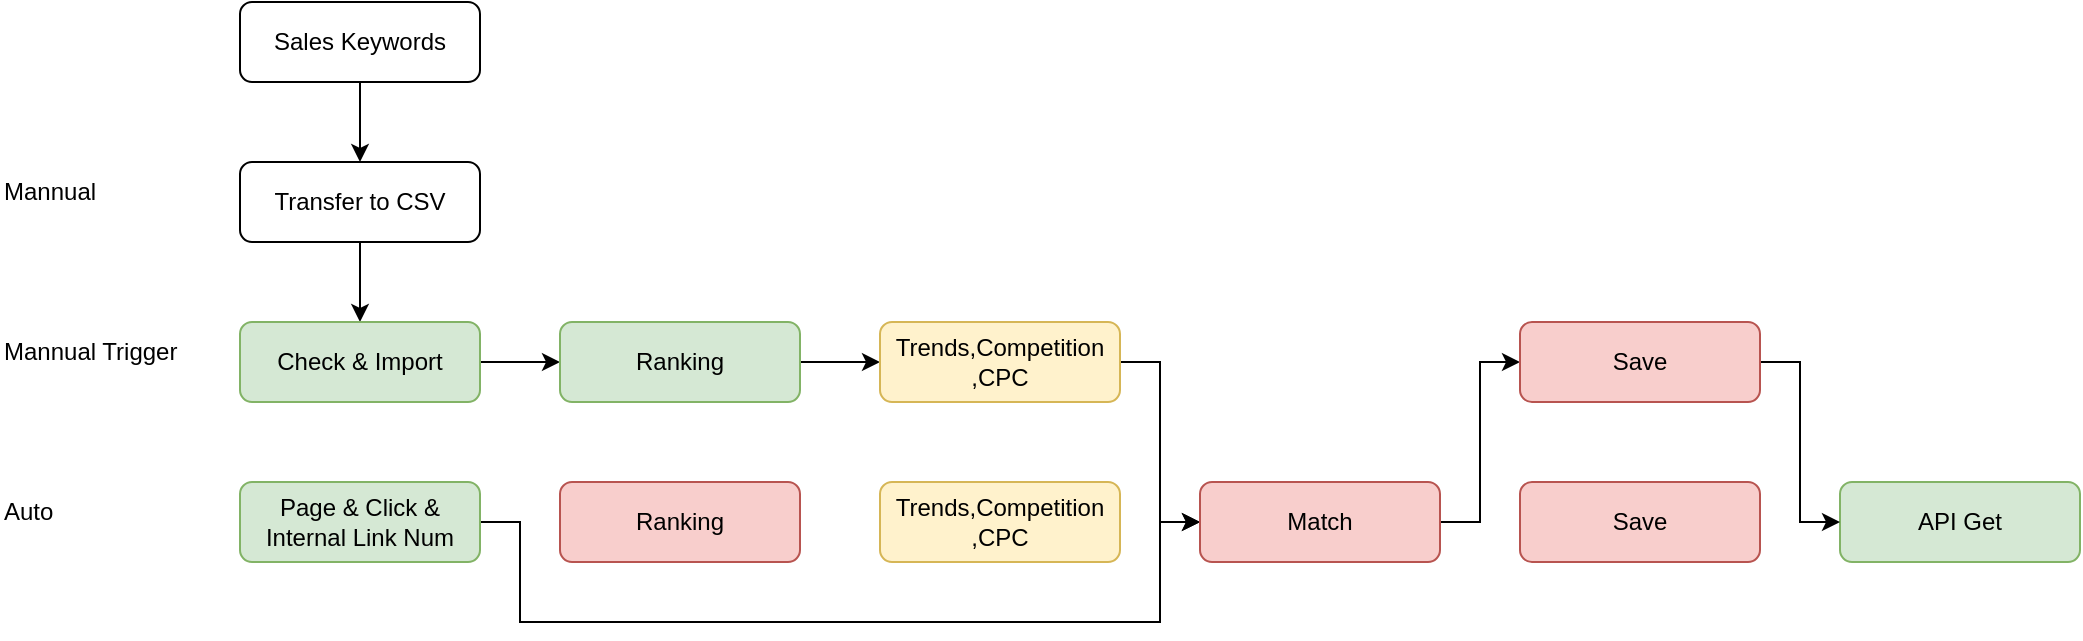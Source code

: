 <mxfile version="26.1.1">
  <diagram name="第 1 页" id="05CWQxx5gj-0Di__OUn7">
    <mxGraphModel dx="2261" dy="654" grid="1" gridSize="10" guides="1" tooltips="1" connect="1" arrows="1" fold="1" page="1" pageScale="1" pageWidth="827" pageHeight="1169" math="0" shadow="0">
      <root>
        <mxCell id="0" />
        <mxCell id="1" parent="0" />
        <mxCell id="NYBcfCHsHQt-t8gGjb96-14" style="edgeStyle=orthogonalEdgeStyle;rounded=0;orthogonalLoop=1;jettySize=auto;html=1;exitX=0.5;exitY=1;exitDx=0;exitDy=0;" parent="1" source="NYBcfCHsHQt-t8gGjb96-1" target="NYBcfCHsHQt-t8gGjb96-2" edge="1">
          <mxGeometry relative="1" as="geometry" />
        </mxCell>
        <mxCell id="NYBcfCHsHQt-t8gGjb96-1" value="Sales Keywords" style="rounded=1;whiteSpace=wrap;html=1;" parent="1" vertex="1">
          <mxGeometry x="80" y="80" width="120" height="40" as="geometry" />
        </mxCell>
        <mxCell id="NYBcfCHsHQt-t8gGjb96-15" style="edgeStyle=orthogonalEdgeStyle;rounded=0;orthogonalLoop=1;jettySize=auto;html=1;exitX=0.5;exitY=1;exitDx=0;exitDy=0;" parent="1" source="NYBcfCHsHQt-t8gGjb96-2" target="NYBcfCHsHQt-t8gGjb96-4" edge="1">
          <mxGeometry relative="1" as="geometry" />
        </mxCell>
        <mxCell id="NYBcfCHsHQt-t8gGjb96-2" value="Transfer to CSV" style="rounded=1;whiteSpace=wrap;html=1;" parent="1" vertex="1">
          <mxGeometry x="80" y="160" width="120" height="40" as="geometry" />
        </mxCell>
        <mxCell id="NYBcfCHsHQt-t8gGjb96-3" value="Mannual" style="text;html=1;align=left;verticalAlign=middle;whiteSpace=wrap;rounded=0;" parent="1" vertex="1">
          <mxGeometry x="-40" y="160" width="60" height="30" as="geometry" />
        </mxCell>
        <mxCell id="NYBcfCHsHQt-t8gGjb96-16" style="edgeStyle=orthogonalEdgeStyle;rounded=0;orthogonalLoop=1;jettySize=auto;html=1;exitX=1;exitY=0.5;exitDx=0;exitDy=0;entryX=0;entryY=0.5;entryDx=0;entryDy=0;" parent="1" source="NYBcfCHsHQt-t8gGjb96-4" target="NYBcfCHsHQt-t8gGjb96-8" edge="1">
          <mxGeometry relative="1" as="geometry" />
        </mxCell>
        <mxCell id="NYBcfCHsHQt-t8gGjb96-4" value="Check &amp;amp; Import" style="rounded=1;whiteSpace=wrap;html=1;fillColor=#d5e8d4;strokeColor=#82b366;" parent="1" vertex="1">
          <mxGeometry x="80" y="240" width="120" height="40" as="geometry" />
        </mxCell>
        <mxCell id="NYBcfCHsHQt-t8gGjb96-5" value="Mannual Trigger" style="text;html=1;align=left;verticalAlign=middle;whiteSpace=wrap;rounded=0;" parent="1" vertex="1">
          <mxGeometry x="-40" y="240" width="110" height="30" as="geometry" />
        </mxCell>
        <mxCell id="NYBcfCHsHQt-t8gGjb96-18" style="edgeStyle=orthogonalEdgeStyle;rounded=0;orthogonalLoop=1;jettySize=auto;html=1;exitX=1;exitY=0.5;exitDx=0;exitDy=0;entryX=0;entryY=0.5;entryDx=0;entryDy=0;" parent="1" source="NYBcfCHsHQt-t8gGjb96-6" target="NYBcfCHsHQt-t8gGjb96-10" edge="1">
          <mxGeometry relative="1" as="geometry">
            <Array as="points">
              <mxPoint x="220" y="340" />
              <mxPoint x="220" y="390" />
              <mxPoint x="540" y="390" />
              <mxPoint x="540" y="340" />
            </Array>
          </mxGeometry>
        </mxCell>
        <mxCell id="NYBcfCHsHQt-t8gGjb96-6" value="Page &amp;amp; Click &amp;amp; Internal Link Num" style="rounded=1;whiteSpace=wrap;html=1;fillColor=#d5e8d4;strokeColor=#82b366;" parent="1" vertex="1">
          <mxGeometry x="80" y="320" width="120" height="40" as="geometry" />
        </mxCell>
        <mxCell id="NYBcfCHsHQt-t8gGjb96-7" value="Auto" style="text;html=1;align=left;verticalAlign=middle;whiteSpace=wrap;rounded=0;" parent="1" vertex="1">
          <mxGeometry x="-40" y="320" width="60" height="30" as="geometry" />
        </mxCell>
        <mxCell id="SFQgQK3lXPAg_CCiXSRV-1" style="edgeStyle=orthogonalEdgeStyle;rounded=0;orthogonalLoop=1;jettySize=auto;html=1;exitX=1;exitY=0.5;exitDx=0;exitDy=0;entryX=0;entryY=0.5;entryDx=0;entryDy=0;" edge="1" parent="1" source="NYBcfCHsHQt-t8gGjb96-8" target="NYBcfCHsHQt-t8gGjb96-9">
          <mxGeometry relative="1" as="geometry" />
        </mxCell>
        <mxCell id="NYBcfCHsHQt-t8gGjb96-8" value="Ranking" style="rounded=1;whiteSpace=wrap;html=1;fillColor=#d5e8d4;strokeColor=#82b366;" parent="1" vertex="1">
          <mxGeometry x="240" y="240" width="120" height="40" as="geometry" />
        </mxCell>
        <mxCell id="NYBcfCHsHQt-t8gGjb96-20" style="edgeStyle=orthogonalEdgeStyle;rounded=0;orthogonalLoop=1;jettySize=auto;html=1;exitX=1;exitY=0.5;exitDx=0;exitDy=0;entryX=0;entryY=0.5;entryDx=0;entryDy=0;" parent="1" source="NYBcfCHsHQt-t8gGjb96-9" target="NYBcfCHsHQt-t8gGjb96-10" edge="1">
          <mxGeometry relative="1" as="geometry" />
        </mxCell>
        <mxCell id="NYBcfCHsHQt-t8gGjb96-9" value="Trends,Competition&lt;div&gt;,CPC&lt;/div&gt;" style="rounded=1;whiteSpace=wrap;html=1;fillColor=#fff2cc;strokeColor=#d6b656;" parent="1" vertex="1">
          <mxGeometry x="400" y="240" width="120" height="40" as="geometry" />
        </mxCell>
        <mxCell id="SFQgQK3lXPAg_CCiXSRV-6" style="edgeStyle=orthogonalEdgeStyle;rounded=0;orthogonalLoop=1;jettySize=auto;html=1;exitX=1;exitY=0.5;exitDx=0;exitDy=0;entryX=0;entryY=0.5;entryDx=0;entryDy=0;" edge="1" parent="1" source="NYBcfCHsHQt-t8gGjb96-10" target="SFQgQK3lXPAg_CCiXSRV-3">
          <mxGeometry relative="1" as="geometry" />
        </mxCell>
        <mxCell id="NYBcfCHsHQt-t8gGjb96-10" value="Match" style="rounded=1;whiteSpace=wrap;html=1;fillColor=#f8cecc;strokeColor=#b85450;" parent="1" vertex="1">
          <mxGeometry x="560" y="320" width="120" height="40" as="geometry" />
        </mxCell>
        <mxCell id="NYBcfCHsHQt-t8gGjb96-12" value="API Get" style="rounded=1;whiteSpace=wrap;html=1;fillColor=#d5e8d4;strokeColor=#82b366;" parent="1" vertex="1">
          <mxGeometry x="880" y="320" width="120" height="40" as="geometry" />
        </mxCell>
        <mxCell id="NYBcfCHsHQt-t8gGjb96-13" value="Ranking" style="rounded=1;whiteSpace=wrap;html=1;fillColor=#f8cecc;strokeColor=#b85450;" parent="1" vertex="1">
          <mxGeometry x="240" y="320" width="120" height="40" as="geometry" />
        </mxCell>
        <mxCell id="SFQgQK3lXPAg_CCiXSRV-7" style="edgeStyle=orthogonalEdgeStyle;rounded=0;orthogonalLoop=1;jettySize=auto;html=1;exitX=1;exitY=0.5;exitDx=0;exitDy=0;entryX=0;entryY=0.5;entryDx=0;entryDy=0;" edge="1" parent="1" source="SFQgQK3lXPAg_CCiXSRV-3" target="NYBcfCHsHQt-t8gGjb96-12">
          <mxGeometry relative="1" as="geometry" />
        </mxCell>
        <mxCell id="SFQgQK3lXPAg_CCiXSRV-3" value="Save" style="rounded=1;whiteSpace=wrap;html=1;fillColor=#f8cecc;strokeColor=#b85450;" vertex="1" parent="1">
          <mxGeometry x="720" y="240" width="120" height="40" as="geometry" />
        </mxCell>
        <mxCell id="SFQgQK3lXPAg_CCiXSRV-4" value="Trends,Competition&lt;div&gt;,CPC&lt;/div&gt;" style="rounded=1;whiteSpace=wrap;html=1;fillColor=#fff2cc;strokeColor=#d6b656;" vertex="1" parent="1">
          <mxGeometry x="400" y="320" width="120" height="40" as="geometry" />
        </mxCell>
        <mxCell id="SFQgQK3lXPAg_CCiXSRV-5" value="Save" style="rounded=1;whiteSpace=wrap;html=1;fillColor=#f8cecc;strokeColor=#b85450;" vertex="1" parent="1">
          <mxGeometry x="720" y="320" width="120" height="40" as="geometry" />
        </mxCell>
      </root>
    </mxGraphModel>
  </diagram>
</mxfile>

